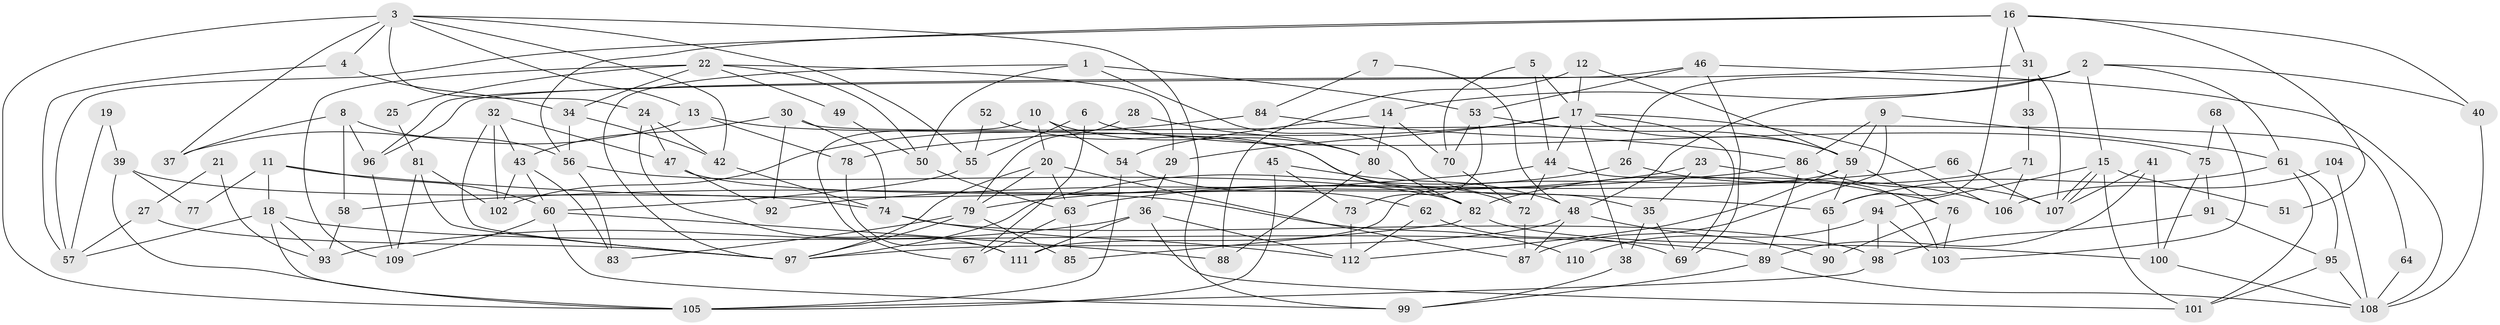 // Generated by graph-tools (version 1.1) at 2025/26/03/09/25 03:26:11]
// undirected, 112 vertices, 224 edges
graph export_dot {
graph [start="1"]
  node [color=gray90,style=filled];
  1;
  2;
  3;
  4;
  5;
  6;
  7;
  8;
  9;
  10;
  11;
  12;
  13;
  14;
  15;
  16;
  17;
  18;
  19;
  20;
  21;
  22;
  23;
  24;
  25;
  26;
  27;
  28;
  29;
  30;
  31;
  32;
  33;
  34;
  35;
  36;
  37;
  38;
  39;
  40;
  41;
  42;
  43;
  44;
  45;
  46;
  47;
  48;
  49;
  50;
  51;
  52;
  53;
  54;
  55;
  56;
  57;
  58;
  59;
  60;
  61;
  62;
  63;
  64;
  65;
  66;
  67;
  68;
  69;
  70;
  71;
  72;
  73;
  74;
  75;
  76;
  77;
  78;
  79;
  80;
  81;
  82;
  83;
  84;
  85;
  86;
  87;
  88;
  89;
  90;
  91;
  92;
  93;
  94;
  95;
  96;
  97;
  98;
  99;
  100;
  101;
  102;
  103;
  104;
  105;
  106;
  107;
  108;
  109;
  110;
  111;
  112;
  1 -- 97;
  1 -- 53;
  1 -- 35;
  1 -- 50;
  2 -- 48;
  2 -- 15;
  2 -- 14;
  2 -- 26;
  2 -- 40;
  2 -- 61;
  3 -- 42;
  3 -- 37;
  3 -- 4;
  3 -- 13;
  3 -- 24;
  3 -- 55;
  3 -- 99;
  3 -- 105;
  4 -- 57;
  4 -- 34;
  5 -- 17;
  5 -- 70;
  5 -- 44;
  6 -- 67;
  6 -- 75;
  6 -- 55;
  7 -- 48;
  7 -- 84;
  8 -- 56;
  8 -- 96;
  8 -- 37;
  8 -- 58;
  9 -- 86;
  9 -- 59;
  9 -- 61;
  9 -- 87;
  10 -- 20;
  10 -- 54;
  10 -- 67;
  10 -- 80;
  11 -- 65;
  11 -- 18;
  11 -- 60;
  11 -- 77;
  12 -- 17;
  12 -- 59;
  12 -- 88;
  13 -- 72;
  13 -- 37;
  13 -- 78;
  14 -- 80;
  14 -- 54;
  14 -- 70;
  15 -- 101;
  15 -- 107;
  15 -- 107;
  15 -- 51;
  15 -- 94;
  16 -- 40;
  16 -- 65;
  16 -- 31;
  16 -- 51;
  16 -- 56;
  16 -- 57;
  17 -- 38;
  17 -- 69;
  17 -- 29;
  17 -- 44;
  17 -- 59;
  17 -- 78;
  17 -- 106;
  18 -- 105;
  18 -- 93;
  18 -- 57;
  18 -- 89;
  19 -- 57;
  19 -- 39;
  20 -- 63;
  20 -- 79;
  20 -- 87;
  20 -- 97;
  21 -- 27;
  21 -- 93;
  22 -- 34;
  22 -- 109;
  22 -- 25;
  22 -- 29;
  22 -- 49;
  22 -- 50;
  23 -- 63;
  23 -- 76;
  23 -- 35;
  24 -- 111;
  24 -- 42;
  24 -- 47;
  25 -- 81;
  26 -- 97;
  26 -- 106;
  27 -- 57;
  27 -- 97;
  28 -- 79;
  28 -- 80;
  29 -- 36;
  30 -- 74;
  30 -- 43;
  30 -- 64;
  30 -- 92;
  31 -- 107;
  31 -- 33;
  31 -- 96;
  32 -- 43;
  32 -- 97;
  32 -- 47;
  32 -- 102;
  33 -- 71;
  34 -- 56;
  34 -- 42;
  35 -- 38;
  35 -- 69;
  36 -- 101;
  36 -- 93;
  36 -- 111;
  36 -- 112;
  38 -- 99;
  39 -- 74;
  39 -- 105;
  39 -- 77;
  40 -- 108;
  41 -- 89;
  41 -- 107;
  41 -- 100;
  42 -- 74;
  43 -- 60;
  43 -- 102;
  43 -- 83;
  44 -- 58;
  44 -- 72;
  44 -- 103;
  45 -- 73;
  45 -- 48;
  45 -- 105;
  46 -- 53;
  46 -- 69;
  46 -- 96;
  46 -- 108;
  47 -- 92;
  47 -- 110;
  48 -- 87;
  48 -- 90;
  48 -- 97;
  49 -- 50;
  50 -- 63;
  52 -- 55;
  52 -- 82;
  53 -- 70;
  53 -- 59;
  53 -- 73;
  54 -- 105;
  54 -- 62;
  55 -- 60;
  56 -- 82;
  56 -- 83;
  58 -- 93;
  59 -- 111;
  59 -- 65;
  59 -- 76;
  59 -- 112;
  60 -- 88;
  60 -- 99;
  60 -- 109;
  61 -- 65;
  61 -- 95;
  61 -- 101;
  62 -- 112;
  62 -- 69;
  63 -- 85;
  63 -- 67;
  64 -- 108;
  65 -- 90;
  66 -- 107;
  66 -- 79;
  68 -- 75;
  68 -- 103;
  70 -- 72;
  71 -- 82;
  71 -- 106;
  72 -- 87;
  73 -- 112;
  74 -- 112;
  74 -- 98;
  75 -- 91;
  75 -- 100;
  76 -- 103;
  76 -- 90;
  78 -- 111;
  79 -- 83;
  79 -- 97;
  79 -- 85;
  80 -- 88;
  80 -- 82;
  81 -- 97;
  81 -- 109;
  81 -- 102;
  82 -- 100;
  82 -- 85;
  84 -- 86;
  84 -- 102;
  86 -- 92;
  86 -- 89;
  86 -- 107;
  89 -- 99;
  89 -- 108;
  91 -- 98;
  91 -- 95;
  94 -- 98;
  94 -- 103;
  94 -- 110;
  95 -- 108;
  95 -- 101;
  96 -- 109;
  98 -- 105;
  100 -- 108;
  104 -- 106;
  104 -- 108;
}
